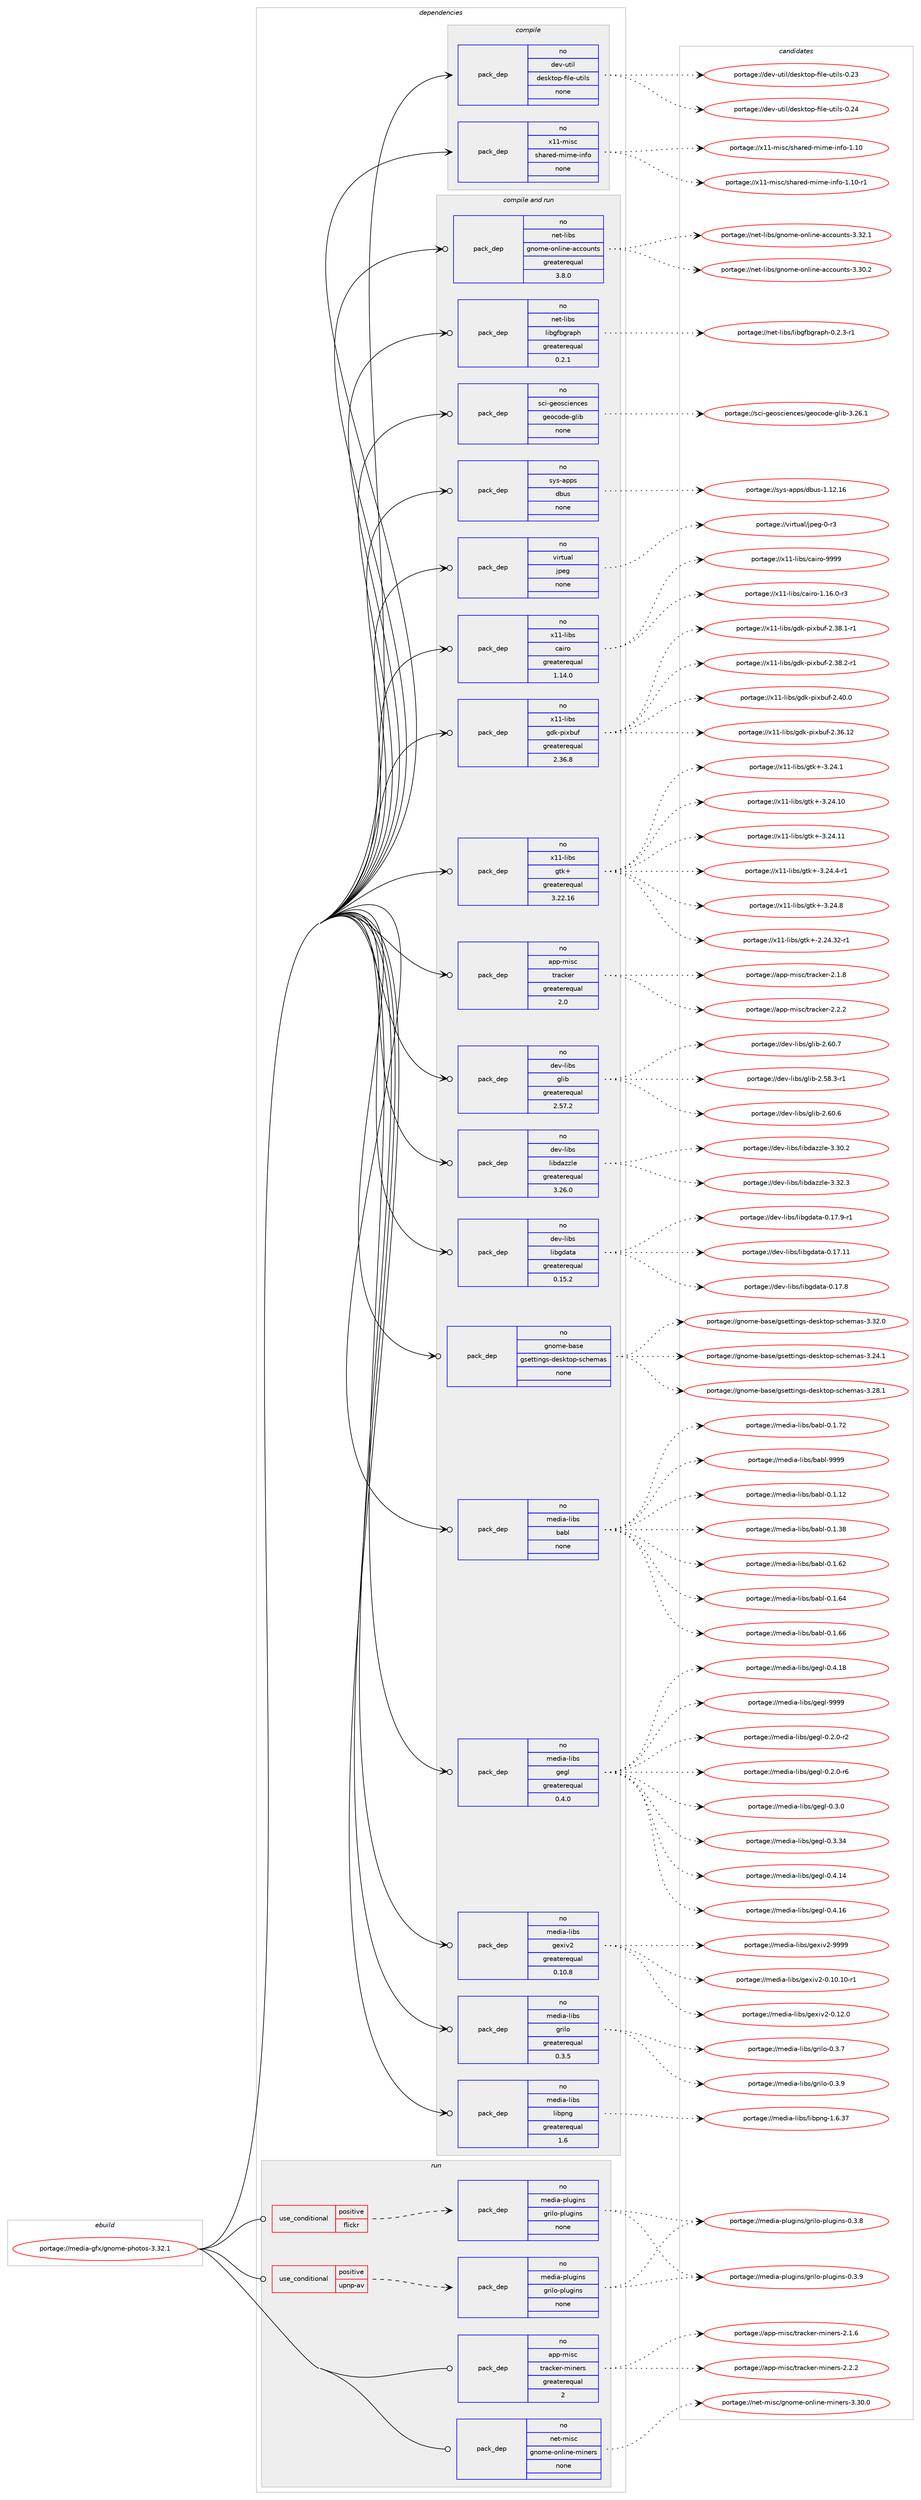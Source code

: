 digraph prolog {

# *************
# Graph options
# *************

newrank=true;
concentrate=true;
compound=true;
graph [rankdir=LR,fontname=Helvetica,fontsize=10,ranksep=1.5];#, ranksep=2.5, nodesep=0.2];
edge  [arrowhead=vee];
node  [fontname=Helvetica,fontsize=10];

# **********
# The ebuild
# **********

subgraph cluster_leftcol {
color=gray;
rank=same;
label=<<i>ebuild</i>>;
id [label="portage://media-gfx/gnome-photos-3.32.1", color=red, width=4, href="../media-gfx/gnome-photos-3.32.1.svg"];
}

# ****************
# The dependencies
# ****************

subgraph cluster_midcol {
color=gray;
label=<<i>dependencies</i>>;
subgraph cluster_compile {
fillcolor="#eeeeee";
style=filled;
label=<<i>compile</i>>;
subgraph pack230140 {
dependency313669 [label=<<TABLE BORDER="0" CELLBORDER="1" CELLSPACING="0" CELLPADDING="4" WIDTH="220"><TR><TD ROWSPAN="6" CELLPADDING="30">pack_dep</TD></TR><TR><TD WIDTH="110">no</TD></TR><TR><TD>dev-util</TD></TR><TR><TD>desktop-file-utils</TD></TR><TR><TD>none</TD></TR><TR><TD></TD></TR></TABLE>>, shape=none, color=blue];
}
id:e -> dependency313669:w [weight=20,style="solid",arrowhead="vee"];
subgraph pack230141 {
dependency313670 [label=<<TABLE BORDER="0" CELLBORDER="1" CELLSPACING="0" CELLPADDING="4" WIDTH="220"><TR><TD ROWSPAN="6" CELLPADDING="30">pack_dep</TD></TR><TR><TD WIDTH="110">no</TD></TR><TR><TD>x11-misc</TD></TR><TR><TD>shared-mime-info</TD></TR><TR><TD>none</TD></TR><TR><TD></TD></TR></TABLE>>, shape=none, color=blue];
}
id:e -> dependency313670:w [weight=20,style="solid",arrowhead="vee"];
}
subgraph cluster_compileandrun {
fillcolor="#eeeeee";
style=filled;
label=<<i>compile and run</i>>;
subgraph pack230142 {
dependency313671 [label=<<TABLE BORDER="0" CELLBORDER="1" CELLSPACING="0" CELLPADDING="4" WIDTH="220"><TR><TD ROWSPAN="6" CELLPADDING="30">pack_dep</TD></TR><TR><TD WIDTH="110">no</TD></TR><TR><TD>app-misc</TD></TR><TR><TD>tracker</TD></TR><TR><TD>greaterequal</TD></TR><TR><TD>2.0</TD></TR></TABLE>>, shape=none, color=blue];
}
id:e -> dependency313671:w [weight=20,style="solid",arrowhead="odotvee"];
subgraph pack230143 {
dependency313672 [label=<<TABLE BORDER="0" CELLBORDER="1" CELLSPACING="0" CELLPADDING="4" WIDTH="220"><TR><TD ROWSPAN="6" CELLPADDING="30">pack_dep</TD></TR><TR><TD WIDTH="110">no</TD></TR><TR><TD>dev-libs</TD></TR><TR><TD>glib</TD></TR><TR><TD>greaterequal</TD></TR><TR><TD>2.57.2</TD></TR></TABLE>>, shape=none, color=blue];
}
id:e -> dependency313672:w [weight=20,style="solid",arrowhead="odotvee"];
subgraph pack230144 {
dependency313673 [label=<<TABLE BORDER="0" CELLBORDER="1" CELLSPACING="0" CELLPADDING="4" WIDTH="220"><TR><TD ROWSPAN="6" CELLPADDING="30">pack_dep</TD></TR><TR><TD WIDTH="110">no</TD></TR><TR><TD>dev-libs</TD></TR><TR><TD>libdazzle</TD></TR><TR><TD>greaterequal</TD></TR><TR><TD>3.26.0</TD></TR></TABLE>>, shape=none, color=blue];
}
id:e -> dependency313673:w [weight=20,style="solid",arrowhead="odotvee"];
subgraph pack230145 {
dependency313674 [label=<<TABLE BORDER="0" CELLBORDER="1" CELLSPACING="0" CELLPADDING="4" WIDTH="220"><TR><TD ROWSPAN="6" CELLPADDING="30">pack_dep</TD></TR><TR><TD WIDTH="110">no</TD></TR><TR><TD>dev-libs</TD></TR><TR><TD>libgdata</TD></TR><TR><TD>greaterequal</TD></TR><TR><TD>0.15.2</TD></TR></TABLE>>, shape=none, color=blue];
}
id:e -> dependency313674:w [weight=20,style="solid",arrowhead="odotvee"];
subgraph pack230146 {
dependency313675 [label=<<TABLE BORDER="0" CELLBORDER="1" CELLSPACING="0" CELLPADDING="4" WIDTH="220"><TR><TD ROWSPAN="6" CELLPADDING="30">pack_dep</TD></TR><TR><TD WIDTH="110">no</TD></TR><TR><TD>gnome-base</TD></TR><TR><TD>gsettings-desktop-schemas</TD></TR><TR><TD>none</TD></TR><TR><TD></TD></TR></TABLE>>, shape=none, color=blue];
}
id:e -> dependency313675:w [weight=20,style="solid",arrowhead="odotvee"];
subgraph pack230147 {
dependency313676 [label=<<TABLE BORDER="0" CELLBORDER="1" CELLSPACING="0" CELLPADDING="4" WIDTH="220"><TR><TD ROWSPAN="6" CELLPADDING="30">pack_dep</TD></TR><TR><TD WIDTH="110">no</TD></TR><TR><TD>media-libs</TD></TR><TR><TD>babl</TD></TR><TR><TD>none</TD></TR><TR><TD></TD></TR></TABLE>>, shape=none, color=blue];
}
id:e -> dependency313676:w [weight=20,style="solid",arrowhead="odotvee"];
subgraph pack230148 {
dependency313677 [label=<<TABLE BORDER="0" CELLBORDER="1" CELLSPACING="0" CELLPADDING="4" WIDTH="220"><TR><TD ROWSPAN="6" CELLPADDING="30">pack_dep</TD></TR><TR><TD WIDTH="110">no</TD></TR><TR><TD>media-libs</TD></TR><TR><TD>gegl</TD></TR><TR><TD>greaterequal</TD></TR><TR><TD>0.4.0</TD></TR></TABLE>>, shape=none, color=blue];
}
id:e -> dependency313677:w [weight=20,style="solid",arrowhead="odotvee"];
subgraph pack230149 {
dependency313678 [label=<<TABLE BORDER="0" CELLBORDER="1" CELLSPACING="0" CELLPADDING="4" WIDTH="220"><TR><TD ROWSPAN="6" CELLPADDING="30">pack_dep</TD></TR><TR><TD WIDTH="110">no</TD></TR><TR><TD>media-libs</TD></TR><TR><TD>gexiv2</TD></TR><TR><TD>greaterequal</TD></TR><TR><TD>0.10.8</TD></TR></TABLE>>, shape=none, color=blue];
}
id:e -> dependency313678:w [weight=20,style="solid",arrowhead="odotvee"];
subgraph pack230150 {
dependency313679 [label=<<TABLE BORDER="0" CELLBORDER="1" CELLSPACING="0" CELLPADDING="4" WIDTH="220"><TR><TD ROWSPAN="6" CELLPADDING="30">pack_dep</TD></TR><TR><TD WIDTH="110">no</TD></TR><TR><TD>media-libs</TD></TR><TR><TD>grilo</TD></TR><TR><TD>greaterequal</TD></TR><TR><TD>0.3.5</TD></TR></TABLE>>, shape=none, color=blue];
}
id:e -> dependency313679:w [weight=20,style="solid",arrowhead="odotvee"];
subgraph pack230151 {
dependency313680 [label=<<TABLE BORDER="0" CELLBORDER="1" CELLSPACING="0" CELLPADDING="4" WIDTH="220"><TR><TD ROWSPAN="6" CELLPADDING="30">pack_dep</TD></TR><TR><TD WIDTH="110">no</TD></TR><TR><TD>media-libs</TD></TR><TR><TD>libpng</TD></TR><TR><TD>greaterequal</TD></TR><TR><TD>1.6</TD></TR></TABLE>>, shape=none, color=blue];
}
id:e -> dependency313680:w [weight=20,style="solid",arrowhead="odotvee"];
subgraph pack230152 {
dependency313681 [label=<<TABLE BORDER="0" CELLBORDER="1" CELLSPACING="0" CELLPADDING="4" WIDTH="220"><TR><TD ROWSPAN="6" CELLPADDING="30">pack_dep</TD></TR><TR><TD WIDTH="110">no</TD></TR><TR><TD>net-libs</TD></TR><TR><TD>gnome-online-accounts</TD></TR><TR><TD>greaterequal</TD></TR><TR><TD>3.8.0</TD></TR></TABLE>>, shape=none, color=blue];
}
id:e -> dependency313681:w [weight=20,style="solid",arrowhead="odotvee"];
subgraph pack230153 {
dependency313682 [label=<<TABLE BORDER="0" CELLBORDER="1" CELLSPACING="0" CELLPADDING="4" WIDTH="220"><TR><TD ROWSPAN="6" CELLPADDING="30">pack_dep</TD></TR><TR><TD WIDTH="110">no</TD></TR><TR><TD>net-libs</TD></TR><TR><TD>libgfbgraph</TD></TR><TR><TD>greaterequal</TD></TR><TR><TD>0.2.1</TD></TR></TABLE>>, shape=none, color=blue];
}
id:e -> dependency313682:w [weight=20,style="solid",arrowhead="odotvee"];
subgraph pack230154 {
dependency313683 [label=<<TABLE BORDER="0" CELLBORDER="1" CELLSPACING="0" CELLPADDING="4" WIDTH="220"><TR><TD ROWSPAN="6" CELLPADDING="30">pack_dep</TD></TR><TR><TD WIDTH="110">no</TD></TR><TR><TD>sci-geosciences</TD></TR><TR><TD>geocode-glib</TD></TR><TR><TD>none</TD></TR><TR><TD></TD></TR></TABLE>>, shape=none, color=blue];
}
id:e -> dependency313683:w [weight=20,style="solid",arrowhead="odotvee"];
subgraph pack230155 {
dependency313684 [label=<<TABLE BORDER="0" CELLBORDER="1" CELLSPACING="0" CELLPADDING="4" WIDTH="220"><TR><TD ROWSPAN="6" CELLPADDING="30">pack_dep</TD></TR><TR><TD WIDTH="110">no</TD></TR><TR><TD>sys-apps</TD></TR><TR><TD>dbus</TD></TR><TR><TD>none</TD></TR><TR><TD></TD></TR></TABLE>>, shape=none, color=blue];
}
id:e -> dependency313684:w [weight=20,style="solid",arrowhead="odotvee"];
subgraph pack230156 {
dependency313685 [label=<<TABLE BORDER="0" CELLBORDER="1" CELLSPACING="0" CELLPADDING="4" WIDTH="220"><TR><TD ROWSPAN="6" CELLPADDING="30">pack_dep</TD></TR><TR><TD WIDTH="110">no</TD></TR><TR><TD>virtual</TD></TR><TR><TD>jpeg</TD></TR><TR><TD>none</TD></TR><TR><TD></TD></TR></TABLE>>, shape=none, color=blue];
}
id:e -> dependency313685:w [weight=20,style="solid",arrowhead="odotvee"];
subgraph pack230157 {
dependency313686 [label=<<TABLE BORDER="0" CELLBORDER="1" CELLSPACING="0" CELLPADDING="4" WIDTH="220"><TR><TD ROWSPAN="6" CELLPADDING="30">pack_dep</TD></TR><TR><TD WIDTH="110">no</TD></TR><TR><TD>x11-libs</TD></TR><TR><TD>cairo</TD></TR><TR><TD>greaterequal</TD></TR><TR><TD>1.14.0</TD></TR></TABLE>>, shape=none, color=blue];
}
id:e -> dependency313686:w [weight=20,style="solid",arrowhead="odotvee"];
subgraph pack230158 {
dependency313687 [label=<<TABLE BORDER="0" CELLBORDER="1" CELLSPACING="0" CELLPADDING="4" WIDTH="220"><TR><TD ROWSPAN="6" CELLPADDING="30">pack_dep</TD></TR><TR><TD WIDTH="110">no</TD></TR><TR><TD>x11-libs</TD></TR><TR><TD>gdk-pixbuf</TD></TR><TR><TD>greaterequal</TD></TR><TR><TD>2.36.8</TD></TR></TABLE>>, shape=none, color=blue];
}
id:e -> dependency313687:w [weight=20,style="solid",arrowhead="odotvee"];
subgraph pack230159 {
dependency313688 [label=<<TABLE BORDER="0" CELLBORDER="1" CELLSPACING="0" CELLPADDING="4" WIDTH="220"><TR><TD ROWSPAN="6" CELLPADDING="30">pack_dep</TD></TR><TR><TD WIDTH="110">no</TD></TR><TR><TD>x11-libs</TD></TR><TR><TD>gtk+</TD></TR><TR><TD>greaterequal</TD></TR><TR><TD>3.22.16</TD></TR></TABLE>>, shape=none, color=blue];
}
id:e -> dependency313688:w [weight=20,style="solid",arrowhead="odotvee"];
}
subgraph cluster_run {
fillcolor="#eeeeee";
style=filled;
label=<<i>run</i>>;
subgraph cond78472 {
dependency313689 [label=<<TABLE BORDER="0" CELLBORDER="1" CELLSPACING="0" CELLPADDING="4"><TR><TD ROWSPAN="3" CELLPADDING="10">use_conditional</TD></TR><TR><TD>positive</TD></TR><TR><TD>flickr</TD></TR></TABLE>>, shape=none, color=red];
subgraph pack230160 {
dependency313690 [label=<<TABLE BORDER="0" CELLBORDER="1" CELLSPACING="0" CELLPADDING="4" WIDTH="220"><TR><TD ROWSPAN="6" CELLPADDING="30">pack_dep</TD></TR><TR><TD WIDTH="110">no</TD></TR><TR><TD>media-plugins</TD></TR><TR><TD>grilo-plugins</TD></TR><TR><TD>none</TD></TR><TR><TD></TD></TR></TABLE>>, shape=none, color=blue];
}
dependency313689:e -> dependency313690:w [weight=20,style="dashed",arrowhead="vee"];
}
id:e -> dependency313689:w [weight=20,style="solid",arrowhead="odot"];
subgraph cond78473 {
dependency313691 [label=<<TABLE BORDER="0" CELLBORDER="1" CELLSPACING="0" CELLPADDING="4"><TR><TD ROWSPAN="3" CELLPADDING="10">use_conditional</TD></TR><TR><TD>positive</TD></TR><TR><TD>upnp-av</TD></TR></TABLE>>, shape=none, color=red];
subgraph pack230161 {
dependency313692 [label=<<TABLE BORDER="0" CELLBORDER="1" CELLSPACING="0" CELLPADDING="4" WIDTH="220"><TR><TD ROWSPAN="6" CELLPADDING="30">pack_dep</TD></TR><TR><TD WIDTH="110">no</TD></TR><TR><TD>media-plugins</TD></TR><TR><TD>grilo-plugins</TD></TR><TR><TD>none</TD></TR><TR><TD></TD></TR></TABLE>>, shape=none, color=blue];
}
dependency313691:e -> dependency313692:w [weight=20,style="dashed",arrowhead="vee"];
}
id:e -> dependency313691:w [weight=20,style="solid",arrowhead="odot"];
subgraph pack230162 {
dependency313693 [label=<<TABLE BORDER="0" CELLBORDER="1" CELLSPACING="0" CELLPADDING="4" WIDTH="220"><TR><TD ROWSPAN="6" CELLPADDING="30">pack_dep</TD></TR><TR><TD WIDTH="110">no</TD></TR><TR><TD>app-misc</TD></TR><TR><TD>tracker-miners</TD></TR><TR><TD>greaterequal</TD></TR><TR><TD>2</TD></TR></TABLE>>, shape=none, color=blue];
}
id:e -> dependency313693:w [weight=20,style="solid",arrowhead="odot"];
subgraph pack230163 {
dependency313694 [label=<<TABLE BORDER="0" CELLBORDER="1" CELLSPACING="0" CELLPADDING="4" WIDTH="220"><TR><TD ROWSPAN="6" CELLPADDING="30">pack_dep</TD></TR><TR><TD WIDTH="110">no</TD></TR><TR><TD>net-misc</TD></TR><TR><TD>gnome-online-miners</TD></TR><TR><TD>none</TD></TR><TR><TD></TD></TR></TABLE>>, shape=none, color=blue];
}
id:e -> dependency313694:w [weight=20,style="solid",arrowhead="odot"];
}
}

# **************
# The candidates
# **************

subgraph cluster_choices {
rank=same;
color=gray;
label=<<i>candidates</i>>;

subgraph choice230140 {
color=black;
nodesep=1;
choiceportage100101118451171161051084710010111510711611111245102105108101451171161051081154548465051 [label="portage://dev-util/desktop-file-utils-0.23", color=red, width=4,href="../dev-util/desktop-file-utils-0.23.svg"];
choiceportage100101118451171161051084710010111510711611111245102105108101451171161051081154548465052 [label="portage://dev-util/desktop-file-utils-0.24", color=red, width=4,href="../dev-util/desktop-file-utils-0.24.svg"];
dependency313669:e -> choiceportage100101118451171161051084710010111510711611111245102105108101451171161051081154548465051:w [style=dotted,weight="100"];
dependency313669:e -> choiceportage100101118451171161051084710010111510711611111245102105108101451171161051081154548465052:w [style=dotted,weight="100"];
}
subgraph choice230141 {
color=black;
nodesep=1;
choiceportage12049494510910511599471151049711410110045109105109101451051101021114549464948 [label="portage://x11-misc/shared-mime-info-1.10", color=red, width=4,href="../x11-misc/shared-mime-info-1.10.svg"];
choiceportage120494945109105115994711510497114101100451091051091014510511010211145494649484511449 [label="portage://x11-misc/shared-mime-info-1.10-r1", color=red, width=4,href="../x11-misc/shared-mime-info-1.10-r1.svg"];
dependency313670:e -> choiceportage12049494510910511599471151049711410110045109105109101451051101021114549464948:w [style=dotted,weight="100"];
dependency313670:e -> choiceportage120494945109105115994711510497114101100451091051091014510511010211145494649484511449:w [style=dotted,weight="100"];
}
subgraph choice230142 {
color=black;
nodesep=1;
choiceportage971121124510910511599471161149799107101114455046494656 [label="portage://app-misc/tracker-2.1.8", color=red, width=4,href="../app-misc/tracker-2.1.8.svg"];
choiceportage971121124510910511599471161149799107101114455046504650 [label="portage://app-misc/tracker-2.2.2", color=red, width=4,href="../app-misc/tracker-2.2.2.svg"];
dependency313671:e -> choiceportage971121124510910511599471161149799107101114455046494656:w [style=dotted,weight="100"];
dependency313671:e -> choiceportage971121124510910511599471161149799107101114455046504650:w [style=dotted,weight="100"];
}
subgraph choice230143 {
color=black;
nodesep=1;
choiceportage10010111845108105981154710310810598455046535646514511449 [label="portage://dev-libs/glib-2.58.3-r1", color=red, width=4,href="../dev-libs/glib-2.58.3-r1.svg"];
choiceportage1001011184510810598115471031081059845504654484654 [label="portage://dev-libs/glib-2.60.6", color=red, width=4,href="../dev-libs/glib-2.60.6.svg"];
choiceportage1001011184510810598115471031081059845504654484655 [label="portage://dev-libs/glib-2.60.7", color=red, width=4,href="../dev-libs/glib-2.60.7.svg"];
dependency313672:e -> choiceportage10010111845108105981154710310810598455046535646514511449:w [style=dotted,weight="100"];
dependency313672:e -> choiceportage1001011184510810598115471031081059845504654484654:w [style=dotted,weight="100"];
dependency313672:e -> choiceportage1001011184510810598115471031081059845504654484655:w [style=dotted,weight="100"];
}
subgraph choice230144 {
color=black;
nodesep=1;
choiceportage100101118451081059811547108105981009712212210810145514651484650 [label="portage://dev-libs/libdazzle-3.30.2", color=red, width=4,href="../dev-libs/libdazzle-3.30.2.svg"];
choiceportage100101118451081059811547108105981009712212210810145514651504651 [label="portage://dev-libs/libdazzle-3.32.3", color=red, width=4,href="../dev-libs/libdazzle-3.32.3.svg"];
dependency313673:e -> choiceportage100101118451081059811547108105981009712212210810145514651484650:w [style=dotted,weight="100"];
dependency313673:e -> choiceportage100101118451081059811547108105981009712212210810145514651504651:w [style=dotted,weight="100"];
}
subgraph choice230145 {
color=black;
nodesep=1;
choiceportage1001011184510810598115471081059810310097116974548464955464949 [label="portage://dev-libs/libgdata-0.17.11", color=red, width=4,href="../dev-libs/libgdata-0.17.11.svg"];
choiceportage10010111845108105981154710810598103100971169745484649554656 [label="portage://dev-libs/libgdata-0.17.8", color=red, width=4,href="../dev-libs/libgdata-0.17.8.svg"];
choiceportage100101118451081059811547108105981031009711697454846495546574511449 [label="portage://dev-libs/libgdata-0.17.9-r1", color=red, width=4,href="../dev-libs/libgdata-0.17.9-r1.svg"];
dependency313674:e -> choiceportage1001011184510810598115471081059810310097116974548464955464949:w [style=dotted,weight="100"];
dependency313674:e -> choiceportage10010111845108105981154710810598103100971169745484649554656:w [style=dotted,weight="100"];
dependency313674:e -> choiceportage100101118451081059811547108105981031009711697454846495546574511449:w [style=dotted,weight="100"];
}
subgraph choice230146 {
color=black;
nodesep=1;
choiceportage103110111109101459897115101471031151011161161051101031154510010111510711611111245115991041011099711545514650524649 [label="portage://gnome-base/gsettings-desktop-schemas-3.24.1", color=red, width=4,href="../gnome-base/gsettings-desktop-schemas-3.24.1.svg"];
choiceportage103110111109101459897115101471031151011161161051101031154510010111510711611111245115991041011099711545514650564649 [label="portage://gnome-base/gsettings-desktop-schemas-3.28.1", color=red, width=4,href="../gnome-base/gsettings-desktop-schemas-3.28.1.svg"];
choiceportage103110111109101459897115101471031151011161161051101031154510010111510711611111245115991041011099711545514651504648 [label="portage://gnome-base/gsettings-desktop-schemas-3.32.0", color=red, width=4,href="../gnome-base/gsettings-desktop-schemas-3.32.0.svg"];
dependency313675:e -> choiceportage103110111109101459897115101471031151011161161051101031154510010111510711611111245115991041011099711545514650524649:w [style=dotted,weight="100"];
dependency313675:e -> choiceportage103110111109101459897115101471031151011161161051101031154510010111510711611111245115991041011099711545514650564649:w [style=dotted,weight="100"];
dependency313675:e -> choiceportage103110111109101459897115101471031151011161161051101031154510010111510711611111245115991041011099711545514651504648:w [style=dotted,weight="100"];
}
subgraph choice230147 {
color=black;
nodesep=1;
choiceportage1091011001059745108105981154798979810845484649464950 [label="portage://media-libs/babl-0.1.12", color=red, width=4,href="../media-libs/babl-0.1.12.svg"];
choiceportage1091011001059745108105981154798979810845484649465156 [label="portage://media-libs/babl-0.1.38", color=red, width=4,href="../media-libs/babl-0.1.38.svg"];
choiceportage1091011001059745108105981154798979810845484649465450 [label="portage://media-libs/babl-0.1.62", color=red, width=4,href="../media-libs/babl-0.1.62.svg"];
choiceportage1091011001059745108105981154798979810845484649465452 [label="portage://media-libs/babl-0.1.64", color=red, width=4,href="../media-libs/babl-0.1.64.svg"];
choiceportage1091011001059745108105981154798979810845484649465454 [label="portage://media-libs/babl-0.1.66", color=red, width=4,href="../media-libs/babl-0.1.66.svg"];
choiceportage1091011001059745108105981154798979810845484649465550 [label="portage://media-libs/babl-0.1.72", color=red, width=4,href="../media-libs/babl-0.1.72.svg"];
choiceportage109101100105974510810598115479897981084557575757 [label="portage://media-libs/babl-9999", color=red, width=4,href="../media-libs/babl-9999.svg"];
dependency313676:e -> choiceportage1091011001059745108105981154798979810845484649464950:w [style=dotted,weight="100"];
dependency313676:e -> choiceportage1091011001059745108105981154798979810845484649465156:w [style=dotted,weight="100"];
dependency313676:e -> choiceportage1091011001059745108105981154798979810845484649465450:w [style=dotted,weight="100"];
dependency313676:e -> choiceportage1091011001059745108105981154798979810845484649465452:w [style=dotted,weight="100"];
dependency313676:e -> choiceportage1091011001059745108105981154798979810845484649465454:w [style=dotted,weight="100"];
dependency313676:e -> choiceportage1091011001059745108105981154798979810845484649465550:w [style=dotted,weight="100"];
dependency313676:e -> choiceportage109101100105974510810598115479897981084557575757:w [style=dotted,weight="100"];
}
subgraph choice230148 {
color=black;
nodesep=1;
choiceportage109101100105974510810598115471031011031084548465046484511450 [label="portage://media-libs/gegl-0.2.0-r2", color=red, width=4,href="../media-libs/gegl-0.2.0-r2.svg"];
choiceportage109101100105974510810598115471031011031084548465046484511454 [label="portage://media-libs/gegl-0.2.0-r6", color=red, width=4,href="../media-libs/gegl-0.2.0-r6.svg"];
choiceportage10910110010597451081059811547103101103108454846514648 [label="portage://media-libs/gegl-0.3.0", color=red, width=4,href="../media-libs/gegl-0.3.0.svg"];
choiceportage1091011001059745108105981154710310110310845484651465152 [label="portage://media-libs/gegl-0.3.34", color=red, width=4,href="../media-libs/gegl-0.3.34.svg"];
choiceportage1091011001059745108105981154710310110310845484652464952 [label="portage://media-libs/gegl-0.4.14", color=red, width=4,href="../media-libs/gegl-0.4.14.svg"];
choiceportage1091011001059745108105981154710310110310845484652464954 [label="portage://media-libs/gegl-0.4.16", color=red, width=4,href="../media-libs/gegl-0.4.16.svg"];
choiceportage1091011001059745108105981154710310110310845484652464956 [label="portage://media-libs/gegl-0.4.18", color=red, width=4,href="../media-libs/gegl-0.4.18.svg"];
choiceportage109101100105974510810598115471031011031084557575757 [label="portage://media-libs/gegl-9999", color=red, width=4,href="../media-libs/gegl-9999.svg"];
dependency313677:e -> choiceportage109101100105974510810598115471031011031084548465046484511450:w [style=dotted,weight="100"];
dependency313677:e -> choiceportage109101100105974510810598115471031011031084548465046484511454:w [style=dotted,weight="100"];
dependency313677:e -> choiceportage10910110010597451081059811547103101103108454846514648:w [style=dotted,weight="100"];
dependency313677:e -> choiceportage1091011001059745108105981154710310110310845484651465152:w [style=dotted,weight="100"];
dependency313677:e -> choiceportage1091011001059745108105981154710310110310845484652464952:w [style=dotted,weight="100"];
dependency313677:e -> choiceportage1091011001059745108105981154710310110310845484652464954:w [style=dotted,weight="100"];
dependency313677:e -> choiceportage1091011001059745108105981154710310110310845484652464956:w [style=dotted,weight="100"];
dependency313677:e -> choiceportage109101100105974510810598115471031011031084557575757:w [style=dotted,weight="100"];
}
subgraph choice230149 {
color=black;
nodesep=1;
choiceportage109101100105974510810598115471031011201051185045484649484649484511449 [label="portage://media-libs/gexiv2-0.10.10-r1", color=red, width=4,href="../media-libs/gexiv2-0.10.10-r1.svg"];
choiceportage109101100105974510810598115471031011201051185045484649504648 [label="portage://media-libs/gexiv2-0.12.0", color=red, width=4,href="../media-libs/gexiv2-0.12.0.svg"];
choiceportage10910110010597451081059811547103101120105118504557575757 [label="portage://media-libs/gexiv2-9999", color=red, width=4,href="../media-libs/gexiv2-9999.svg"];
dependency313678:e -> choiceportage109101100105974510810598115471031011201051185045484649484649484511449:w [style=dotted,weight="100"];
dependency313678:e -> choiceportage109101100105974510810598115471031011201051185045484649504648:w [style=dotted,weight="100"];
dependency313678:e -> choiceportage10910110010597451081059811547103101120105118504557575757:w [style=dotted,weight="100"];
}
subgraph choice230150 {
color=black;
nodesep=1;
choiceportage10910110010597451081059811547103114105108111454846514655 [label="portage://media-libs/grilo-0.3.7", color=red, width=4,href="../media-libs/grilo-0.3.7.svg"];
choiceportage10910110010597451081059811547103114105108111454846514657 [label="portage://media-libs/grilo-0.3.9", color=red, width=4,href="../media-libs/grilo-0.3.9.svg"];
dependency313679:e -> choiceportage10910110010597451081059811547103114105108111454846514655:w [style=dotted,weight="100"];
dependency313679:e -> choiceportage10910110010597451081059811547103114105108111454846514657:w [style=dotted,weight="100"];
}
subgraph choice230151 {
color=black;
nodesep=1;
choiceportage109101100105974510810598115471081059811211010345494654465155 [label="portage://media-libs/libpng-1.6.37", color=red, width=4,href="../media-libs/libpng-1.6.37.svg"];
dependency313680:e -> choiceportage109101100105974510810598115471081059811211010345494654465155:w [style=dotted,weight="100"];
}
subgraph choice230152 {
color=black;
nodesep=1;
choiceportage110101116451081059811547103110111109101451111101081051101014597999911111711011611545514651484650 [label="portage://net-libs/gnome-online-accounts-3.30.2", color=red, width=4,href="../net-libs/gnome-online-accounts-3.30.2.svg"];
choiceportage110101116451081059811547103110111109101451111101081051101014597999911111711011611545514651504649 [label="portage://net-libs/gnome-online-accounts-3.32.1", color=red, width=4,href="../net-libs/gnome-online-accounts-3.32.1.svg"];
dependency313681:e -> choiceportage110101116451081059811547103110111109101451111101081051101014597999911111711011611545514651484650:w [style=dotted,weight="100"];
dependency313681:e -> choiceportage110101116451081059811547103110111109101451111101081051101014597999911111711011611545514651504649:w [style=dotted,weight="100"];
}
subgraph choice230153 {
color=black;
nodesep=1;
choiceportage1101011164510810598115471081059810310298103114971121044548465046514511449 [label="portage://net-libs/libgfbgraph-0.2.3-r1", color=red, width=4,href="../net-libs/libgfbgraph-0.2.3-r1.svg"];
dependency313682:e -> choiceportage1101011164510810598115471081059810310298103114971121044548465046514511449:w [style=dotted,weight="100"];
}
subgraph choice230154 {
color=black;
nodesep=1;
choiceportage115991054510310111111599105101110991011154710310111199111100101451031081059845514650544649 [label="portage://sci-geosciences/geocode-glib-3.26.1", color=red, width=4,href="../sci-geosciences/geocode-glib-3.26.1.svg"];
dependency313683:e -> choiceportage115991054510310111111599105101110991011154710310111199111100101451031081059845514650544649:w [style=dotted,weight="100"];
}
subgraph choice230155 {
color=black;
nodesep=1;
choiceportage115121115459711211211547100981171154549464950464954 [label="portage://sys-apps/dbus-1.12.16", color=red, width=4,href="../sys-apps/dbus-1.12.16.svg"];
dependency313684:e -> choiceportage115121115459711211211547100981171154549464950464954:w [style=dotted,weight="100"];
}
subgraph choice230156 {
color=black;
nodesep=1;
choiceportage118105114116117971084710611210110345484511451 [label="portage://virtual/jpeg-0-r3", color=red, width=4,href="../virtual/jpeg-0-r3.svg"];
dependency313685:e -> choiceportage118105114116117971084710611210110345484511451:w [style=dotted,weight="100"];
}
subgraph choice230157 {
color=black;
nodesep=1;
choiceportage12049494510810598115479997105114111454946495446484511451 [label="portage://x11-libs/cairo-1.16.0-r3", color=red, width=4,href="../x11-libs/cairo-1.16.0-r3.svg"];
choiceportage120494945108105981154799971051141114557575757 [label="portage://x11-libs/cairo-9999", color=red, width=4,href="../x11-libs/cairo-9999.svg"];
dependency313686:e -> choiceportage12049494510810598115479997105114111454946495446484511451:w [style=dotted,weight="100"];
dependency313686:e -> choiceportage120494945108105981154799971051141114557575757:w [style=dotted,weight="100"];
}
subgraph choice230158 {
color=black;
nodesep=1;
choiceportage120494945108105981154710310010745112105120981171024550465154464950 [label="portage://x11-libs/gdk-pixbuf-2.36.12", color=red, width=4,href="../x11-libs/gdk-pixbuf-2.36.12.svg"];
choiceportage12049494510810598115471031001074511210512098117102455046515646494511449 [label="portage://x11-libs/gdk-pixbuf-2.38.1-r1", color=red, width=4,href="../x11-libs/gdk-pixbuf-2.38.1-r1.svg"];
choiceportage12049494510810598115471031001074511210512098117102455046515646504511449 [label="portage://x11-libs/gdk-pixbuf-2.38.2-r1", color=red, width=4,href="../x11-libs/gdk-pixbuf-2.38.2-r1.svg"];
choiceportage1204949451081059811547103100107451121051209811710245504652484648 [label="portage://x11-libs/gdk-pixbuf-2.40.0", color=red, width=4,href="../x11-libs/gdk-pixbuf-2.40.0.svg"];
dependency313687:e -> choiceportage120494945108105981154710310010745112105120981171024550465154464950:w [style=dotted,weight="100"];
dependency313687:e -> choiceportage12049494510810598115471031001074511210512098117102455046515646494511449:w [style=dotted,weight="100"];
dependency313687:e -> choiceportage12049494510810598115471031001074511210512098117102455046515646504511449:w [style=dotted,weight="100"];
dependency313687:e -> choiceportage1204949451081059811547103100107451121051209811710245504652484648:w [style=dotted,weight="100"];
}
subgraph choice230159 {
color=black;
nodesep=1;
choiceportage12049494510810598115471031161074345504650524651504511449 [label="portage://x11-libs/gtk+-2.24.32-r1", color=red, width=4,href="../x11-libs/gtk+-2.24.32-r1.svg"];
choiceportage12049494510810598115471031161074345514650524649 [label="portage://x11-libs/gtk+-3.24.1", color=red, width=4,href="../x11-libs/gtk+-3.24.1.svg"];
choiceportage1204949451081059811547103116107434551465052464948 [label="portage://x11-libs/gtk+-3.24.10", color=red, width=4,href="../x11-libs/gtk+-3.24.10.svg"];
choiceportage1204949451081059811547103116107434551465052464949 [label="portage://x11-libs/gtk+-3.24.11", color=red, width=4,href="../x11-libs/gtk+-3.24.11.svg"];
choiceportage120494945108105981154710311610743455146505246524511449 [label="portage://x11-libs/gtk+-3.24.4-r1", color=red, width=4,href="../x11-libs/gtk+-3.24.4-r1.svg"];
choiceportage12049494510810598115471031161074345514650524656 [label="portage://x11-libs/gtk+-3.24.8", color=red, width=4,href="../x11-libs/gtk+-3.24.8.svg"];
dependency313688:e -> choiceportage12049494510810598115471031161074345504650524651504511449:w [style=dotted,weight="100"];
dependency313688:e -> choiceportage12049494510810598115471031161074345514650524649:w [style=dotted,weight="100"];
dependency313688:e -> choiceportage1204949451081059811547103116107434551465052464948:w [style=dotted,weight="100"];
dependency313688:e -> choiceportage1204949451081059811547103116107434551465052464949:w [style=dotted,weight="100"];
dependency313688:e -> choiceportage120494945108105981154710311610743455146505246524511449:w [style=dotted,weight="100"];
dependency313688:e -> choiceportage12049494510810598115471031161074345514650524656:w [style=dotted,weight="100"];
}
subgraph choice230160 {
color=black;
nodesep=1;
choiceportage10910110010597451121081171031051101154710311410510811145112108117103105110115454846514656 [label="portage://media-plugins/grilo-plugins-0.3.8", color=red, width=4,href="../media-plugins/grilo-plugins-0.3.8.svg"];
choiceportage10910110010597451121081171031051101154710311410510811145112108117103105110115454846514657 [label="portage://media-plugins/grilo-plugins-0.3.9", color=red, width=4,href="../media-plugins/grilo-plugins-0.3.9.svg"];
dependency313690:e -> choiceportage10910110010597451121081171031051101154710311410510811145112108117103105110115454846514656:w [style=dotted,weight="100"];
dependency313690:e -> choiceportage10910110010597451121081171031051101154710311410510811145112108117103105110115454846514657:w [style=dotted,weight="100"];
}
subgraph choice230161 {
color=black;
nodesep=1;
choiceportage10910110010597451121081171031051101154710311410510811145112108117103105110115454846514656 [label="portage://media-plugins/grilo-plugins-0.3.8", color=red, width=4,href="../media-plugins/grilo-plugins-0.3.8.svg"];
choiceportage10910110010597451121081171031051101154710311410510811145112108117103105110115454846514657 [label="portage://media-plugins/grilo-plugins-0.3.9", color=red, width=4,href="../media-plugins/grilo-plugins-0.3.9.svg"];
dependency313692:e -> choiceportage10910110010597451121081171031051101154710311410510811145112108117103105110115454846514656:w [style=dotted,weight="100"];
dependency313692:e -> choiceportage10910110010597451121081171031051101154710311410510811145112108117103105110115454846514657:w [style=dotted,weight="100"];
}
subgraph choice230162 {
color=black;
nodesep=1;
choiceportage97112112451091051159947116114979910710111445109105110101114115455046494654 [label="portage://app-misc/tracker-miners-2.1.6", color=red, width=4,href="../app-misc/tracker-miners-2.1.6.svg"];
choiceportage97112112451091051159947116114979910710111445109105110101114115455046504650 [label="portage://app-misc/tracker-miners-2.2.2", color=red, width=4,href="../app-misc/tracker-miners-2.2.2.svg"];
dependency313693:e -> choiceportage97112112451091051159947116114979910710111445109105110101114115455046494654:w [style=dotted,weight="100"];
dependency313693:e -> choiceportage97112112451091051159947116114979910710111445109105110101114115455046504650:w [style=dotted,weight="100"];
}
subgraph choice230163 {
color=black;
nodesep=1;
choiceportage110101116451091051159947103110111109101451111101081051101014510910511010111411545514651484648 [label="portage://net-misc/gnome-online-miners-3.30.0", color=red, width=4,href="../net-misc/gnome-online-miners-3.30.0.svg"];
dependency313694:e -> choiceportage110101116451091051159947103110111109101451111101081051101014510910511010111411545514651484648:w [style=dotted,weight="100"];
}
}

}
